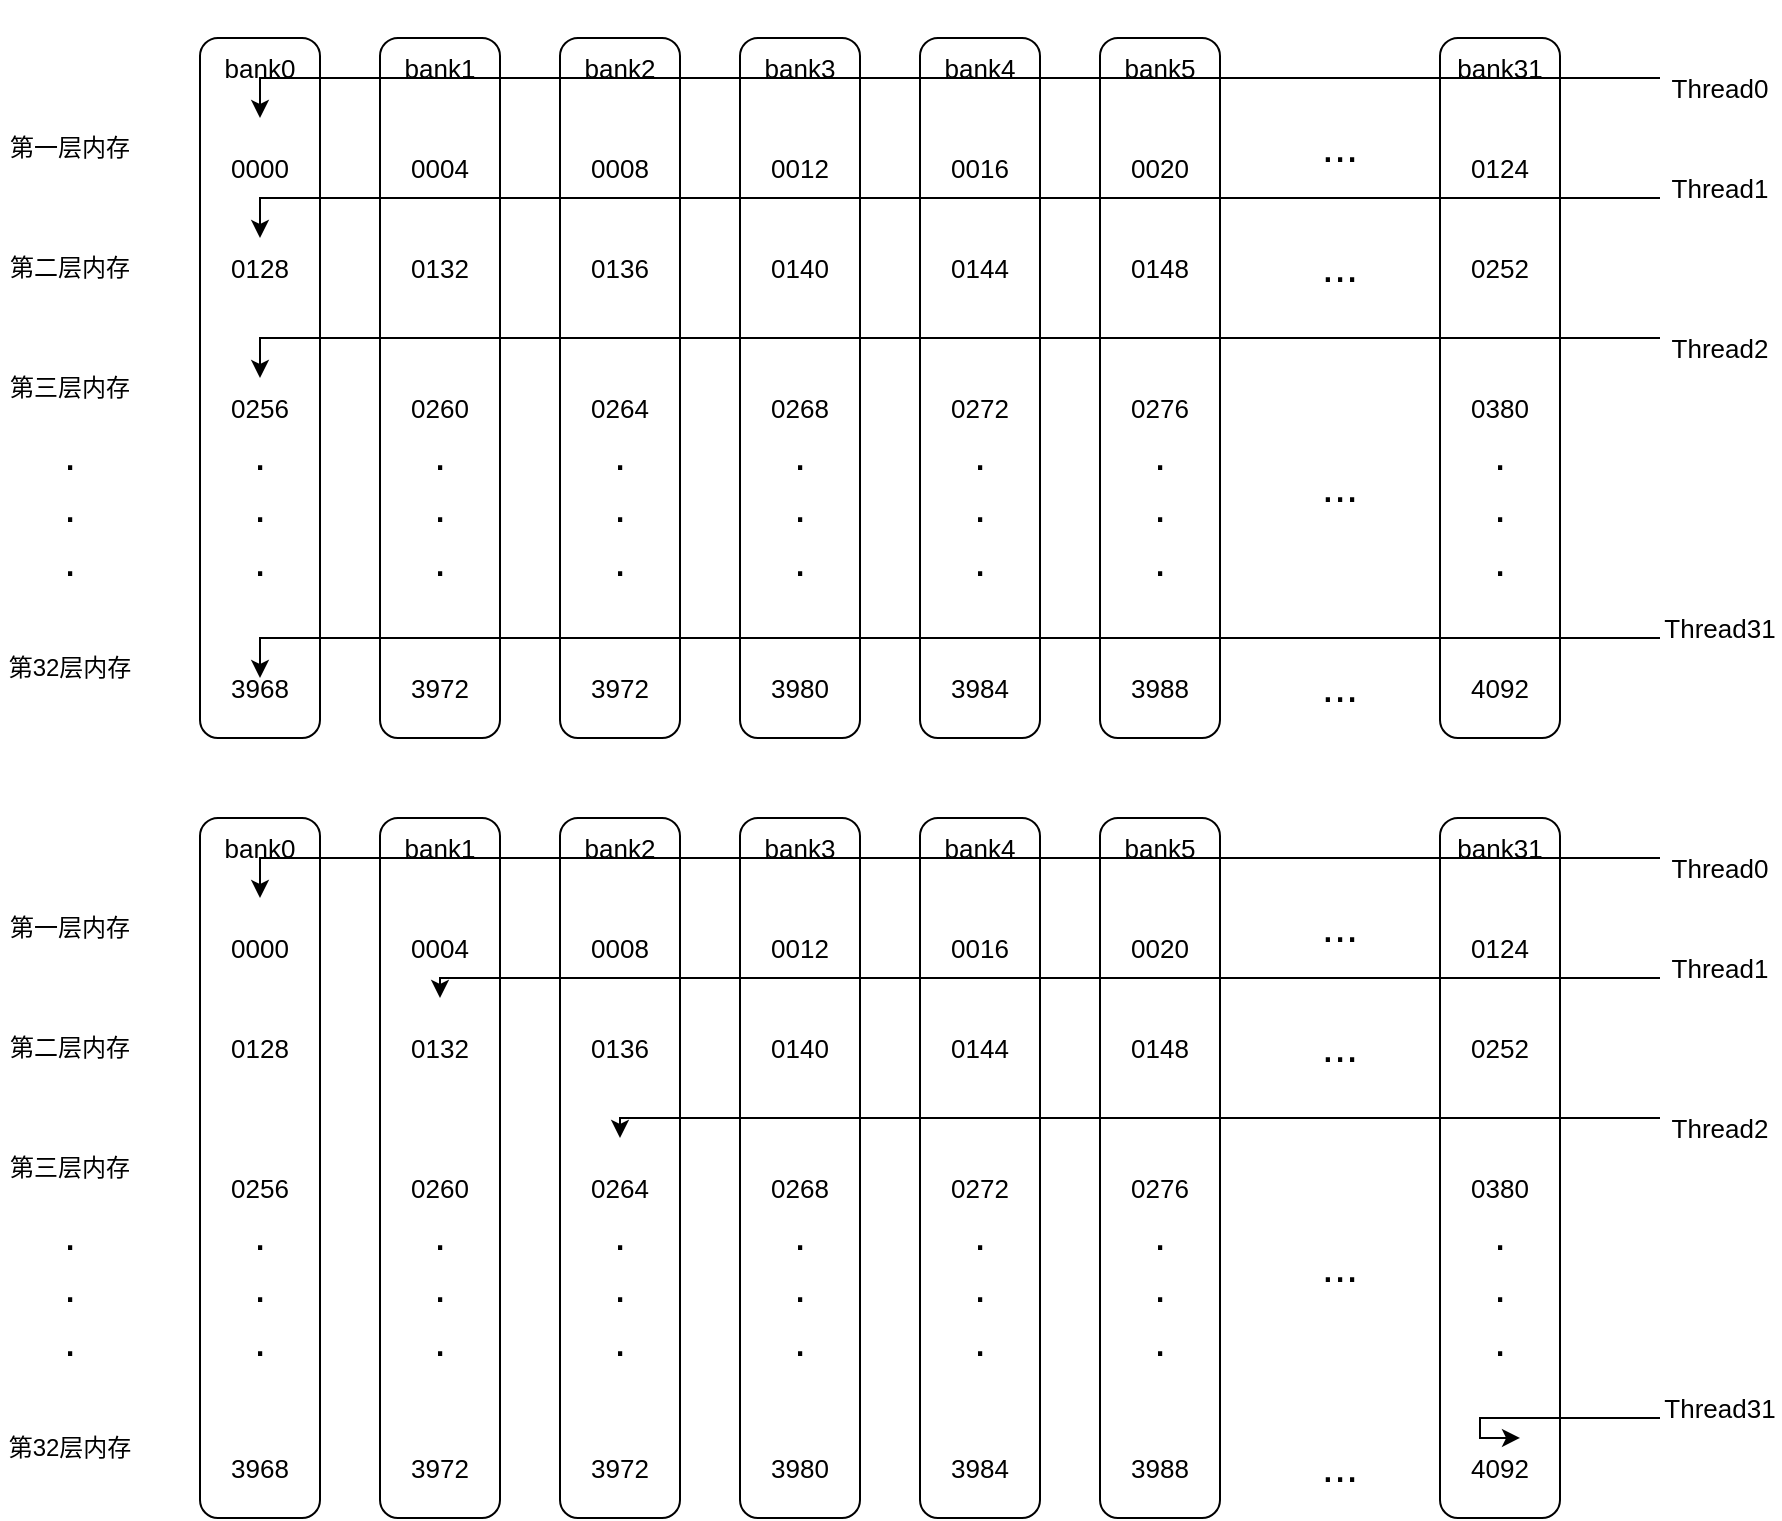 <mxfile version="19.0.3" type="device"><diagram id="CitERc12yG4A8SWQUjiR" name="第 1 页"><mxGraphModel dx="1730" dy="1068" grid="1" gridSize="10" guides="1" tooltips="1" connect="1" arrows="1" fold="1" page="1" pageScale="1" pageWidth="827" pageHeight="1169" math="0" shadow="0"><root><mxCell id="0"/><mxCell id="1" parent="0"/><mxCell id="ZI4ZMTWVUtbLyhuTJya4-1" value="第一层内存" style="text;html=1;strokeColor=none;fillColor=none;align=center;verticalAlign=middle;whiteSpace=wrap;rounded=0;" vertex="1" parent="1"><mxGeometry x="80" y="120" width="70" height="30" as="geometry"/></mxCell><mxCell id="ZI4ZMTWVUtbLyhuTJya4-2" value="第二层内存" style="text;html=1;strokeColor=none;fillColor=none;align=center;verticalAlign=middle;whiteSpace=wrap;rounded=0;" vertex="1" parent="1"><mxGeometry x="80" y="180" width="70" height="30" as="geometry"/></mxCell><mxCell id="ZI4ZMTWVUtbLyhuTJya4-3" value="第三层内存" style="text;html=1;strokeColor=none;fillColor=none;align=center;verticalAlign=middle;whiteSpace=wrap;rounded=0;" vertex="1" parent="1"><mxGeometry x="80" y="240" width="70" height="30" as="geometry"/></mxCell><mxCell id="ZI4ZMTWVUtbLyhuTJya4-4" value="第32层内存" style="text;html=1;strokeColor=none;fillColor=none;align=center;verticalAlign=middle;whiteSpace=wrap;rounded=0;" vertex="1" parent="1"><mxGeometry x="80" y="380" width="70" height="30" as="geometry"/></mxCell><mxCell id="ZI4ZMTWVUtbLyhuTJya4-5" value="&lt;font style=&quot;font-size: 22px;&quot;&gt;.&lt;br&gt;.&lt;br&gt;.&lt;br&gt;&lt;/font&gt;" style="text;html=1;strokeColor=none;fillColor=none;align=center;verticalAlign=middle;whiteSpace=wrap;rounded=0;" vertex="1" parent="1"><mxGeometry x="85" y="290" width="60" height="50" as="geometry"/></mxCell><mxCell id="ZI4ZMTWVUtbLyhuTJya4-6" value="" style="rounded=1;whiteSpace=wrap;html=1;fontSize=40;" vertex="1" parent="1"><mxGeometry x="180" y="80" width="60" height="350" as="geometry"/></mxCell><mxCell id="ZI4ZMTWVUtbLyhuTJya4-7" value="&lt;span style=&quot;font-size: 13px;&quot;&gt;0000&lt;/span&gt;" style="text;html=1;strokeColor=none;fillColor=none;align=center;verticalAlign=middle;whiteSpace=wrap;rounded=0;fontSize=40;" vertex="1" parent="1"><mxGeometry x="180" y="120" width="60" height="30" as="geometry"/></mxCell><mxCell id="ZI4ZMTWVUtbLyhuTJya4-8" value="&lt;span style=&quot;font-size: 13px;&quot;&gt;bank0&lt;/span&gt;" style="text;html=1;strokeColor=none;fillColor=none;align=center;verticalAlign=middle;whiteSpace=wrap;rounded=0;fontSize=40;" vertex="1" parent="1"><mxGeometry x="180" y="70" width="60" height="30" as="geometry"/></mxCell><mxCell id="ZI4ZMTWVUtbLyhuTJya4-9" value="&lt;span style=&quot;font-size: 13px;&quot;&gt;0128&lt;/span&gt;" style="text;html=1;strokeColor=none;fillColor=none;align=center;verticalAlign=middle;whiteSpace=wrap;rounded=0;fontSize=40;" vertex="1" parent="1"><mxGeometry x="180" y="170" width="60" height="30" as="geometry"/></mxCell><mxCell id="ZI4ZMTWVUtbLyhuTJya4-10" value="&lt;span style=&quot;font-size: 13px;&quot;&gt;0256&lt;/span&gt;" style="text;html=1;strokeColor=none;fillColor=none;align=center;verticalAlign=middle;whiteSpace=wrap;rounded=0;fontSize=40;" vertex="1" parent="1"><mxGeometry x="180" y="240" width="60" height="30" as="geometry"/></mxCell><mxCell id="ZI4ZMTWVUtbLyhuTJya4-11" value="&lt;span style=&quot;font-size: 13px;&quot;&gt;3968&lt;/span&gt;" style="text;html=1;strokeColor=none;fillColor=none;align=center;verticalAlign=middle;whiteSpace=wrap;rounded=0;fontSize=40;" vertex="1" parent="1"><mxGeometry x="180" y="380" width="60" height="30" as="geometry"/></mxCell><mxCell id="ZI4ZMTWVUtbLyhuTJya4-12" value="" style="rounded=1;whiteSpace=wrap;html=1;fontSize=40;" vertex="1" parent="1"><mxGeometry x="270" y="80" width="60" height="350" as="geometry"/></mxCell><mxCell id="ZI4ZMTWVUtbLyhuTJya4-13" value="&lt;span style=&quot;font-size: 13px;&quot;&gt;0004&lt;/span&gt;" style="text;html=1;strokeColor=none;fillColor=none;align=center;verticalAlign=middle;whiteSpace=wrap;rounded=0;fontSize=40;" vertex="1" parent="1"><mxGeometry x="270" y="120" width="60" height="30" as="geometry"/></mxCell><mxCell id="ZI4ZMTWVUtbLyhuTJya4-14" value="&lt;span style=&quot;font-size: 13px;&quot;&gt;bank1&lt;/span&gt;" style="text;html=1;strokeColor=none;fillColor=none;align=center;verticalAlign=middle;whiteSpace=wrap;rounded=0;fontSize=40;" vertex="1" parent="1"><mxGeometry x="270" y="70" width="60" height="30" as="geometry"/></mxCell><mxCell id="ZI4ZMTWVUtbLyhuTJya4-15" value="&lt;span style=&quot;font-size: 13px;&quot;&gt;0132&lt;/span&gt;" style="text;html=1;strokeColor=none;fillColor=none;align=center;verticalAlign=middle;whiteSpace=wrap;rounded=0;fontSize=40;" vertex="1" parent="1"><mxGeometry x="270" y="170" width="60" height="30" as="geometry"/></mxCell><mxCell id="ZI4ZMTWVUtbLyhuTJya4-16" value="&lt;span style=&quot;font-size: 13px;&quot;&gt;0260&lt;/span&gt;" style="text;html=1;strokeColor=none;fillColor=none;align=center;verticalAlign=middle;whiteSpace=wrap;rounded=0;fontSize=40;" vertex="1" parent="1"><mxGeometry x="270" y="240" width="60" height="30" as="geometry"/></mxCell><mxCell id="ZI4ZMTWVUtbLyhuTJya4-17" value="&lt;span style=&quot;font-size: 13px;&quot;&gt;3972&lt;/span&gt;" style="text;html=1;strokeColor=none;fillColor=none;align=center;verticalAlign=middle;whiteSpace=wrap;rounded=0;fontSize=40;" vertex="1" parent="1"><mxGeometry x="270" y="380" width="60" height="30" as="geometry"/></mxCell><mxCell id="ZI4ZMTWVUtbLyhuTJya4-18" value="" style="rounded=1;whiteSpace=wrap;html=1;fontSize=40;" vertex="1" parent="1"><mxGeometry x="360" y="80" width="60" height="350" as="geometry"/></mxCell><mxCell id="ZI4ZMTWVUtbLyhuTJya4-19" value="&lt;span style=&quot;font-size: 13px;&quot;&gt;0008&lt;/span&gt;" style="text;html=1;strokeColor=none;fillColor=none;align=center;verticalAlign=middle;whiteSpace=wrap;rounded=0;fontSize=40;" vertex="1" parent="1"><mxGeometry x="360" y="120" width="60" height="30" as="geometry"/></mxCell><mxCell id="ZI4ZMTWVUtbLyhuTJya4-20" value="&lt;span style=&quot;font-size: 13px;&quot;&gt;bank2&lt;/span&gt;" style="text;html=1;strokeColor=none;fillColor=none;align=center;verticalAlign=middle;whiteSpace=wrap;rounded=0;fontSize=40;" vertex="1" parent="1"><mxGeometry x="360" y="70" width="60" height="30" as="geometry"/></mxCell><mxCell id="ZI4ZMTWVUtbLyhuTJya4-21" value="&lt;span style=&quot;font-size: 13px;&quot;&gt;0136&lt;/span&gt;" style="text;html=1;strokeColor=none;fillColor=none;align=center;verticalAlign=middle;whiteSpace=wrap;rounded=0;fontSize=40;" vertex="1" parent="1"><mxGeometry x="360" y="170" width="60" height="30" as="geometry"/></mxCell><mxCell id="ZI4ZMTWVUtbLyhuTJya4-22" value="&lt;span style=&quot;font-size: 13px;&quot;&gt;0264&lt;/span&gt;" style="text;html=1;strokeColor=none;fillColor=none;align=center;verticalAlign=middle;whiteSpace=wrap;rounded=0;fontSize=40;" vertex="1" parent="1"><mxGeometry x="360" y="240" width="60" height="30" as="geometry"/></mxCell><mxCell id="ZI4ZMTWVUtbLyhuTJya4-23" value="&lt;span style=&quot;font-size: 13px;&quot;&gt;3972&lt;/span&gt;" style="text;html=1;strokeColor=none;fillColor=none;align=center;verticalAlign=middle;whiteSpace=wrap;rounded=0;fontSize=40;" vertex="1" parent="1"><mxGeometry x="360" y="380" width="60" height="30" as="geometry"/></mxCell><mxCell id="ZI4ZMTWVUtbLyhuTJya4-26" value="" style="rounded=1;whiteSpace=wrap;html=1;fontSize=40;" vertex="1" parent="1"><mxGeometry x="450" y="80" width="60" height="350" as="geometry"/></mxCell><mxCell id="ZI4ZMTWVUtbLyhuTJya4-27" value="&lt;span style=&quot;font-size: 13px;&quot;&gt;0012&lt;/span&gt;" style="text;html=1;strokeColor=none;fillColor=none;align=center;verticalAlign=middle;whiteSpace=wrap;rounded=0;fontSize=40;" vertex="1" parent="1"><mxGeometry x="450" y="120" width="60" height="30" as="geometry"/></mxCell><mxCell id="ZI4ZMTWVUtbLyhuTJya4-28" value="&lt;span style=&quot;font-size: 13px;&quot;&gt;bank3&lt;/span&gt;" style="text;html=1;strokeColor=none;fillColor=none;align=center;verticalAlign=middle;whiteSpace=wrap;rounded=0;fontSize=40;" vertex="1" parent="1"><mxGeometry x="450" y="70" width="60" height="30" as="geometry"/></mxCell><mxCell id="ZI4ZMTWVUtbLyhuTJya4-29" value="&lt;span style=&quot;font-size: 13px;&quot;&gt;0140&lt;/span&gt;" style="text;html=1;strokeColor=none;fillColor=none;align=center;verticalAlign=middle;whiteSpace=wrap;rounded=0;fontSize=40;" vertex="1" parent="1"><mxGeometry x="450" y="170" width="60" height="30" as="geometry"/></mxCell><mxCell id="ZI4ZMTWVUtbLyhuTJya4-30" value="&lt;span style=&quot;font-size: 13px;&quot;&gt;0268&lt;/span&gt;" style="text;html=1;strokeColor=none;fillColor=none;align=center;verticalAlign=middle;whiteSpace=wrap;rounded=0;fontSize=40;" vertex="1" parent="1"><mxGeometry x="450" y="240" width="60" height="30" as="geometry"/></mxCell><mxCell id="ZI4ZMTWVUtbLyhuTJya4-31" value="&lt;span style=&quot;font-size: 13px;&quot;&gt;3980&lt;/span&gt;" style="text;html=1;strokeColor=none;fillColor=none;align=center;verticalAlign=middle;whiteSpace=wrap;rounded=0;fontSize=40;" vertex="1" parent="1"><mxGeometry x="450" y="380" width="60" height="30" as="geometry"/></mxCell><mxCell id="ZI4ZMTWVUtbLyhuTJya4-32" value="" style="rounded=1;whiteSpace=wrap;html=1;fontSize=40;" vertex="1" parent="1"><mxGeometry x="540" y="80" width="60" height="350" as="geometry"/></mxCell><mxCell id="ZI4ZMTWVUtbLyhuTJya4-33" value="&lt;span style=&quot;font-size: 13px;&quot;&gt;0016&lt;/span&gt;" style="text;html=1;strokeColor=none;fillColor=none;align=center;verticalAlign=middle;whiteSpace=wrap;rounded=0;fontSize=40;" vertex="1" parent="1"><mxGeometry x="540" y="120" width="60" height="30" as="geometry"/></mxCell><mxCell id="ZI4ZMTWVUtbLyhuTJya4-34" value="&lt;span style=&quot;font-size: 13px;&quot;&gt;bank4&lt;/span&gt;" style="text;html=1;strokeColor=none;fillColor=none;align=center;verticalAlign=middle;whiteSpace=wrap;rounded=0;fontSize=40;" vertex="1" parent="1"><mxGeometry x="540" y="70" width="60" height="30" as="geometry"/></mxCell><mxCell id="ZI4ZMTWVUtbLyhuTJya4-35" value="&lt;span style=&quot;font-size: 13px;&quot;&gt;0144&lt;/span&gt;" style="text;html=1;strokeColor=none;fillColor=none;align=center;verticalAlign=middle;whiteSpace=wrap;rounded=0;fontSize=40;" vertex="1" parent="1"><mxGeometry x="540" y="170" width="60" height="30" as="geometry"/></mxCell><mxCell id="ZI4ZMTWVUtbLyhuTJya4-36" value="&lt;span style=&quot;font-size: 13px;&quot;&gt;0272&lt;/span&gt;" style="text;html=1;strokeColor=none;fillColor=none;align=center;verticalAlign=middle;whiteSpace=wrap;rounded=0;fontSize=40;" vertex="1" parent="1"><mxGeometry x="540" y="240" width="60" height="30" as="geometry"/></mxCell><mxCell id="ZI4ZMTWVUtbLyhuTJya4-37" value="&lt;span style=&quot;font-size: 13px;&quot;&gt;3984&lt;/span&gt;" style="text;html=1;strokeColor=none;fillColor=none;align=center;verticalAlign=middle;whiteSpace=wrap;rounded=0;fontSize=40;" vertex="1" parent="1"><mxGeometry x="540" y="380" width="60" height="30" as="geometry"/></mxCell><mxCell id="ZI4ZMTWVUtbLyhuTJya4-38" value="" style="rounded=1;whiteSpace=wrap;html=1;fontSize=40;" vertex="1" parent="1"><mxGeometry x="630" y="80" width="60" height="350" as="geometry"/></mxCell><mxCell id="ZI4ZMTWVUtbLyhuTJya4-39" value="&lt;span style=&quot;font-size: 13px;&quot;&gt;0020&lt;/span&gt;" style="text;html=1;strokeColor=none;fillColor=none;align=center;verticalAlign=middle;whiteSpace=wrap;rounded=0;fontSize=40;" vertex="1" parent="1"><mxGeometry x="630" y="120" width="60" height="30" as="geometry"/></mxCell><mxCell id="ZI4ZMTWVUtbLyhuTJya4-40" value="&lt;span style=&quot;font-size: 13px;&quot;&gt;bank5&lt;/span&gt;" style="text;html=1;strokeColor=none;fillColor=none;align=center;verticalAlign=middle;whiteSpace=wrap;rounded=0;fontSize=40;" vertex="1" parent="1"><mxGeometry x="630" y="70" width="60" height="30" as="geometry"/></mxCell><mxCell id="ZI4ZMTWVUtbLyhuTJya4-41" value="&lt;span style=&quot;font-size: 13px;&quot;&gt;0148&lt;/span&gt;" style="text;html=1;strokeColor=none;fillColor=none;align=center;verticalAlign=middle;whiteSpace=wrap;rounded=0;fontSize=40;" vertex="1" parent="1"><mxGeometry x="630" y="170" width="60" height="30" as="geometry"/></mxCell><mxCell id="ZI4ZMTWVUtbLyhuTJya4-42" value="&lt;span style=&quot;font-size: 13px;&quot;&gt;0276&lt;/span&gt;" style="text;html=1;strokeColor=none;fillColor=none;align=center;verticalAlign=middle;whiteSpace=wrap;rounded=0;fontSize=40;" vertex="1" parent="1"><mxGeometry x="630" y="240" width="60" height="30" as="geometry"/></mxCell><mxCell id="ZI4ZMTWVUtbLyhuTJya4-43" value="&lt;span style=&quot;font-size: 13px;&quot;&gt;3988&lt;/span&gt;" style="text;html=1;strokeColor=none;fillColor=none;align=center;verticalAlign=middle;whiteSpace=wrap;rounded=0;fontSize=40;" vertex="1" parent="1"><mxGeometry x="630" y="380" width="60" height="30" as="geometry"/></mxCell><mxCell id="ZI4ZMTWVUtbLyhuTJya4-45" value="" style="rounded=1;whiteSpace=wrap;html=1;fontSize=40;" vertex="1" parent="1"><mxGeometry x="800" y="80" width="60" height="350" as="geometry"/></mxCell><mxCell id="ZI4ZMTWVUtbLyhuTJya4-46" value="&lt;span style=&quot;font-size: 13px;&quot;&gt;0124&lt;/span&gt;" style="text;html=1;strokeColor=none;fillColor=none;align=center;verticalAlign=middle;whiteSpace=wrap;rounded=0;fontSize=40;" vertex="1" parent="1"><mxGeometry x="800" y="120" width="60" height="30" as="geometry"/></mxCell><mxCell id="ZI4ZMTWVUtbLyhuTJya4-47" value="&lt;span style=&quot;font-size: 13px;&quot;&gt;bank31&lt;/span&gt;" style="text;html=1;strokeColor=none;fillColor=none;align=center;verticalAlign=middle;whiteSpace=wrap;rounded=0;fontSize=40;" vertex="1" parent="1"><mxGeometry x="800" y="70" width="60" height="30" as="geometry"/></mxCell><mxCell id="ZI4ZMTWVUtbLyhuTJya4-48" value="&lt;span style=&quot;font-size: 13px;&quot;&gt;0252&lt;/span&gt;" style="text;html=1;strokeColor=none;fillColor=none;align=center;verticalAlign=middle;whiteSpace=wrap;rounded=0;fontSize=40;" vertex="1" parent="1"><mxGeometry x="800" y="170" width="60" height="30" as="geometry"/></mxCell><mxCell id="ZI4ZMTWVUtbLyhuTJya4-49" value="&lt;span style=&quot;font-size: 13px;&quot;&gt;0380&lt;/span&gt;" style="text;html=1;strokeColor=none;fillColor=none;align=center;verticalAlign=middle;whiteSpace=wrap;rounded=0;fontSize=40;" vertex="1" parent="1"><mxGeometry x="800" y="240" width="60" height="30" as="geometry"/></mxCell><mxCell id="ZI4ZMTWVUtbLyhuTJya4-50" value="&lt;span style=&quot;font-size: 13px;&quot;&gt;4092&lt;/span&gt;" style="text;html=1;strokeColor=none;fillColor=none;align=center;verticalAlign=middle;whiteSpace=wrap;rounded=0;fontSize=40;" vertex="1" parent="1"><mxGeometry x="800" y="380" width="60" height="30" as="geometry"/></mxCell><mxCell id="ZI4ZMTWVUtbLyhuTJya4-53" value="" style="edgeStyle=segmentEdgeStyle;endArrow=classic;html=1;rounded=0;fontSize=13;" edge="1" parent="1" target="ZI4ZMTWVUtbLyhuTJya4-7"><mxGeometry width="50" height="50" relative="1" as="geometry"><mxPoint x="910" y="100" as="sourcePoint"/><mxPoint x="430" y="10" as="targetPoint"/><Array as="points"><mxPoint x="210" y="100"/></Array></mxGeometry></mxCell><mxCell id="ZI4ZMTWVUtbLyhuTJya4-57" value="Thread0" style="text;html=1;strokeColor=none;fillColor=none;align=center;verticalAlign=middle;whiteSpace=wrap;rounded=0;fontSize=13;" vertex="1" parent="1"><mxGeometry x="910" y="90" width="60" height="30" as="geometry"/></mxCell><mxCell id="ZI4ZMTWVUtbLyhuTJya4-59" value="" style="edgeStyle=segmentEdgeStyle;endArrow=classic;html=1;rounded=0;fontSize=13;" edge="1" parent="1"><mxGeometry width="50" height="50" relative="1" as="geometry"><mxPoint x="910" y="160" as="sourcePoint"/><mxPoint x="210" y="180" as="targetPoint"/><Array as="points"><mxPoint x="210" y="160"/></Array></mxGeometry></mxCell><mxCell id="ZI4ZMTWVUtbLyhuTJya4-60" value="Thread1" style="text;html=1;strokeColor=none;fillColor=none;align=center;verticalAlign=middle;whiteSpace=wrap;rounded=0;fontSize=13;" vertex="1" parent="1"><mxGeometry x="910" y="140" width="60" height="30" as="geometry"/></mxCell><mxCell id="ZI4ZMTWVUtbLyhuTJya4-61" value="" style="edgeStyle=segmentEdgeStyle;endArrow=classic;html=1;rounded=0;fontSize=13;" edge="1" parent="1"><mxGeometry width="50" height="50" relative="1" as="geometry"><mxPoint x="910" y="230" as="sourcePoint"/><mxPoint x="210" y="250" as="targetPoint"/><Array as="points"><mxPoint x="210" y="230"/></Array></mxGeometry></mxCell><mxCell id="ZI4ZMTWVUtbLyhuTJya4-62" value="Thread2" style="text;html=1;strokeColor=none;fillColor=none;align=center;verticalAlign=middle;whiteSpace=wrap;rounded=0;fontSize=13;" vertex="1" parent="1"><mxGeometry x="910" y="220" width="60" height="30" as="geometry"/></mxCell><mxCell id="ZI4ZMTWVUtbLyhuTJya4-63" value="" style="edgeStyle=segmentEdgeStyle;endArrow=classic;html=1;rounded=0;fontSize=13;" edge="1" parent="1"><mxGeometry width="50" height="50" relative="1" as="geometry"><mxPoint x="910" y="380" as="sourcePoint"/><mxPoint x="210" y="400" as="targetPoint"/><Array as="points"><mxPoint x="210" y="380"/></Array></mxGeometry></mxCell><mxCell id="ZI4ZMTWVUtbLyhuTJya4-64" value="Thread31" style="text;html=1;strokeColor=none;fillColor=none;align=center;verticalAlign=middle;whiteSpace=wrap;rounded=0;fontSize=13;" vertex="1" parent="1"><mxGeometry x="910" y="360" width="60" height="30" as="geometry"/></mxCell><mxCell id="ZI4ZMTWVUtbLyhuTJya4-65" value="&lt;font style=&quot;font-size: 22px;&quot;&gt;...&lt;/font&gt;" style="text;html=1;strokeColor=none;fillColor=none;align=center;verticalAlign=middle;whiteSpace=wrap;rounded=0;fontSize=13;" vertex="1" parent="1"><mxGeometry x="720" y="120" width="60" height="30" as="geometry"/></mxCell><mxCell id="ZI4ZMTWVUtbLyhuTJya4-66" value="&lt;font style=&quot;font-size: 22px;&quot;&gt;...&lt;/font&gt;" style="text;html=1;strokeColor=none;fillColor=none;align=center;verticalAlign=middle;whiteSpace=wrap;rounded=0;fontSize=13;" vertex="1" parent="1"><mxGeometry x="720" y="180" width="60" height="30" as="geometry"/></mxCell><mxCell id="ZI4ZMTWVUtbLyhuTJya4-67" value="&lt;font style=&quot;font-size: 22px;&quot;&gt;...&lt;/font&gt;" style="text;html=1;strokeColor=none;fillColor=none;align=center;verticalAlign=middle;whiteSpace=wrap;rounded=0;fontSize=13;" vertex="1" parent="1"><mxGeometry x="720" y="290" width="60" height="30" as="geometry"/></mxCell><mxCell id="ZI4ZMTWVUtbLyhuTJya4-68" value="&lt;font style=&quot;font-size: 22px;&quot;&gt;...&lt;/font&gt;" style="text;html=1;strokeColor=none;fillColor=none;align=center;verticalAlign=middle;whiteSpace=wrap;rounded=0;fontSize=13;" vertex="1" parent="1"><mxGeometry x="720" y="390" width="60" height="30" as="geometry"/></mxCell><mxCell id="ZI4ZMTWVUtbLyhuTJya4-69" value="&lt;font style=&quot;font-size: 22px;&quot;&gt;.&lt;br&gt;.&lt;br&gt;.&lt;br&gt;&lt;/font&gt;" style="text;html=1;strokeColor=none;fillColor=none;align=center;verticalAlign=middle;whiteSpace=wrap;rounded=0;" vertex="1" parent="1"><mxGeometry x="180" y="290" width="60" height="50" as="geometry"/></mxCell><mxCell id="ZI4ZMTWVUtbLyhuTJya4-70" value="&lt;font style=&quot;font-size: 22px;&quot;&gt;.&lt;br&gt;.&lt;br&gt;.&lt;br&gt;&lt;/font&gt;" style="text;html=1;strokeColor=none;fillColor=none;align=center;verticalAlign=middle;whiteSpace=wrap;rounded=0;" vertex="1" parent="1"><mxGeometry x="270" y="290" width="60" height="50" as="geometry"/></mxCell><mxCell id="ZI4ZMTWVUtbLyhuTJya4-71" value="&lt;font style=&quot;font-size: 22px;&quot;&gt;.&lt;br&gt;.&lt;br&gt;.&lt;br&gt;&lt;/font&gt;" style="text;html=1;strokeColor=none;fillColor=none;align=center;verticalAlign=middle;whiteSpace=wrap;rounded=0;" vertex="1" parent="1"><mxGeometry x="360" y="290" width="60" height="50" as="geometry"/></mxCell><mxCell id="ZI4ZMTWVUtbLyhuTJya4-72" value="&lt;font style=&quot;font-size: 22px;&quot;&gt;.&lt;br&gt;.&lt;br&gt;.&lt;br&gt;&lt;/font&gt;" style="text;html=1;strokeColor=none;fillColor=none;align=center;verticalAlign=middle;whiteSpace=wrap;rounded=0;" vertex="1" parent="1"><mxGeometry x="450" y="290" width="60" height="50" as="geometry"/></mxCell><mxCell id="ZI4ZMTWVUtbLyhuTJya4-73" value="&lt;font style=&quot;font-size: 22px;&quot;&gt;.&lt;br&gt;.&lt;br&gt;.&lt;br&gt;&lt;/font&gt;" style="text;html=1;strokeColor=none;fillColor=none;align=center;verticalAlign=middle;whiteSpace=wrap;rounded=0;" vertex="1" parent="1"><mxGeometry x="540" y="290" width="60" height="50" as="geometry"/></mxCell><mxCell id="ZI4ZMTWVUtbLyhuTJya4-74" value="&lt;font style=&quot;font-size: 22px;&quot;&gt;.&lt;br&gt;.&lt;br&gt;.&lt;br&gt;&lt;/font&gt;" style="text;html=1;strokeColor=none;fillColor=none;align=center;verticalAlign=middle;whiteSpace=wrap;rounded=0;" vertex="1" parent="1"><mxGeometry x="630" y="290" width="60" height="50" as="geometry"/></mxCell><mxCell id="ZI4ZMTWVUtbLyhuTJya4-75" value="&lt;font style=&quot;font-size: 22px;&quot;&gt;.&lt;br&gt;.&lt;br&gt;.&lt;br&gt;&lt;/font&gt;" style="text;html=1;strokeColor=none;fillColor=none;align=center;verticalAlign=middle;whiteSpace=wrap;rounded=0;" vertex="1" parent="1"><mxGeometry x="800" y="290" width="60" height="50" as="geometry"/></mxCell><mxCell id="ZI4ZMTWVUtbLyhuTJya4-138" value="第一层内存" style="text;html=1;strokeColor=none;fillColor=none;align=center;verticalAlign=middle;whiteSpace=wrap;rounded=0;" vertex="1" parent="1"><mxGeometry x="80" y="510" width="70" height="30" as="geometry"/></mxCell><mxCell id="ZI4ZMTWVUtbLyhuTJya4-139" value="第二层内存" style="text;html=1;strokeColor=none;fillColor=none;align=center;verticalAlign=middle;whiteSpace=wrap;rounded=0;" vertex="1" parent="1"><mxGeometry x="80" y="570" width="70" height="30" as="geometry"/></mxCell><mxCell id="ZI4ZMTWVUtbLyhuTJya4-140" value="第三层内存" style="text;html=1;strokeColor=none;fillColor=none;align=center;verticalAlign=middle;whiteSpace=wrap;rounded=0;" vertex="1" parent="1"><mxGeometry x="80" y="630" width="70" height="30" as="geometry"/></mxCell><mxCell id="ZI4ZMTWVUtbLyhuTJya4-141" value="第32层内存" style="text;html=1;strokeColor=none;fillColor=none;align=center;verticalAlign=middle;whiteSpace=wrap;rounded=0;" vertex="1" parent="1"><mxGeometry x="80" y="770" width="70" height="30" as="geometry"/></mxCell><mxCell id="ZI4ZMTWVUtbLyhuTJya4-142" value="&lt;font style=&quot;font-size: 22px;&quot;&gt;.&lt;br&gt;.&lt;br&gt;.&lt;br&gt;&lt;/font&gt;" style="text;html=1;strokeColor=none;fillColor=none;align=center;verticalAlign=middle;whiteSpace=wrap;rounded=0;" vertex="1" parent="1"><mxGeometry x="85" y="680" width="60" height="50" as="geometry"/></mxCell><mxCell id="ZI4ZMTWVUtbLyhuTJya4-143" value="" style="rounded=1;whiteSpace=wrap;html=1;fontSize=40;" vertex="1" parent="1"><mxGeometry x="180" y="470" width="60" height="350" as="geometry"/></mxCell><mxCell id="ZI4ZMTWVUtbLyhuTJya4-144" value="&lt;span style=&quot;font-size: 13px;&quot;&gt;0000&lt;/span&gt;" style="text;html=1;strokeColor=none;fillColor=none;align=center;verticalAlign=middle;whiteSpace=wrap;rounded=0;fontSize=40;" vertex="1" parent="1"><mxGeometry x="180" y="510" width="60" height="30" as="geometry"/></mxCell><mxCell id="ZI4ZMTWVUtbLyhuTJya4-145" value="&lt;span style=&quot;font-size: 13px;&quot;&gt;bank0&lt;/span&gt;" style="text;html=1;strokeColor=none;fillColor=none;align=center;verticalAlign=middle;whiteSpace=wrap;rounded=0;fontSize=40;" vertex="1" parent="1"><mxGeometry x="180" y="460" width="60" height="30" as="geometry"/></mxCell><mxCell id="ZI4ZMTWVUtbLyhuTJya4-146" value="&lt;span style=&quot;font-size: 13px;&quot;&gt;0128&lt;/span&gt;" style="text;html=1;strokeColor=none;fillColor=none;align=center;verticalAlign=middle;whiteSpace=wrap;rounded=0;fontSize=40;" vertex="1" parent="1"><mxGeometry x="180" y="560" width="60" height="30" as="geometry"/></mxCell><mxCell id="ZI4ZMTWVUtbLyhuTJya4-147" value="&lt;span style=&quot;font-size: 13px;&quot;&gt;0256&lt;/span&gt;" style="text;html=1;strokeColor=none;fillColor=none;align=center;verticalAlign=middle;whiteSpace=wrap;rounded=0;fontSize=40;" vertex="1" parent="1"><mxGeometry x="180" y="630" width="60" height="30" as="geometry"/></mxCell><mxCell id="ZI4ZMTWVUtbLyhuTJya4-148" value="&lt;span style=&quot;font-size: 13px;&quot;&gt;3968&lt;/span&gt;" style="text;html=1;strokeColor=none;fillColor=none;align=center;verticalAlign=middle;whiteSpace=wrap;rounded=0;fontSize=40;" vertex="1" parent="1"><mxGeometry x="180" y="770" width="60" height="30" as="geometry"/></mxCell><mxCell id="ZI4ZMTWVUtbLyhuTJya4-149" value="" style="rounded=1;whiteSpace=wrap;html=1;fontSize=40;" vertex="1" parent="1"><mxGeometry x="270" y="470" width="60" height="350" as="geometry"/></mxCell><mxCell id="ZI4ZMTWVUtbLyhuTJya4-150" value="&lt;span style=&quot;font-size: 13px;&quot;&gt;0004&lt;/span&gt;" style="text;html=1;strokeColor=none;fillColor=none;align=center;verticalAlign=middle;whiteSpace=wrap;rounded=0;fontSize=40;" vertex="1" parent="1"><mxGeometry x="270" y="510" width="60" height="30" as="geometry"/></mxCell><mxCell id="ZI4ZMTWVUtbLyhuTJya4-151" value="&lt;span style=&quot;font-size: 13px;&quot;&gt;bank1&lt;/span&gt;" style="text;html=1;strokeColor=none;fillColor=none;align=center;verticalAlign=middle;whiteSpace=wrap;rounded=0;fontSize=40;" vertex="1" parent="1"><mxGeometry x="270" y="460" width="60" height="30" as="geometry"/></mxCell><mxCell id="ZI4ZMTWVUtbLyhuTJya4-152" value="&lt;span style=&quot;font-size: 13px;&quot;&gt;0132&lt;/span&gt;" style="text;html=1;strokeColor=none;fillColor=none;align=center;verticalAlign=middle;whiteSpace=wrap;rounded=0;fontSize=40;" vertex="1" parent="1"><mxGeometry x="270" y="560" width="60" height="30" as="geometry"/></mxCell><mxCell id="ZI4ZMTWVUtbLyhuTJya4-153" value="&lt;span style=&quot;font-size: 13px;&quot;&gt;0260&lt;/span&gt;" style="text;html=1;strokeColor=none;fillColor=none;align=center;verticalAlign=middle;whiteSpace=wrap;rounded=0;fontSize=40;" vertex="1" parent="1"><mxGeometry x="270" y="630" width="60" height="30" as="geometry"/></mxCell><mxCell id="ZI4ZMTWVUtbLyhuTJya4-154" value="&lt;span style=&quot;font-size: 13px;&quot;&gt;3972&lt;/span&gt;" style="text;html=1;strokeColor=none;fillColor=none;align=center;verticalAlign=middle;whiteSpace=wrap;rounded=0;fontSize=40;" vertex="1" parent="1"><mxGeometry x="270" y="770" width="60" height="30" as="geometry"/></mxCell><mxCell id="ZI4ZMTWVUtbLyhuTJya4-155" value="" style="rounded=1;whiteSpace=wrap;html=1;fontSize=40;" vertex="1" parent="1"><mxGeometry x="360" y="470" width="60" height="350" as="geometry"/></mxCell><mxCell id="ZI4ZMTWVUtbLyhuTJya4-156" value="&lt;span style=&quot;font-size: 13px;&quot;&gt;0008&lt;/span&gt;" style="text;html=1;strokeColor=none;fillColor=none;align=center;verticalAlign=middle;whiteSpace=wrap;rounded=0;fontSize=40;" vertex="1" parent="1"><mxGeometry x="360" y="510" width="60" height="30" as="geometry"/></mxCell><mxCell id="ZI4ZMTWVUtbLyhuTJya4-157" value="&lt;span style=&quot;font-size: 13px;&quot;&gt;bank2&lt;/span&gt;" style="text;html=1;strokeColor=none;fillColor=none;align=center;verticalAlign=middle;whiteSpace=wrap;rounded=0;fontSize=40;" vertex="1" parent="1"><mxGeometry x="360" y="460" width="60" height="30" as="geometry"/></mxCell><mxCell id="ZI4ZMTWVUtbLyhuTJya4-158" value="&lt;span style=&quot;font-size: 13px;&quot;&gt;0136&lt;/span&gt;" style="text;html=1;strokeColor=none;fillColor=none;align=center;verticalAlign=middle;whiteSpace=wrap;rounded=0;fontSize=40;" vertex="1" parent="1"><mxGeometry x="360" y="560" width="60" height="30" as="geometry"/></mxCell><mxCell id="ZI4ZMTWVUtbLyhuTJya4-159" value="&lt;span style=&quot;font-size: 13px;&quot;&gt;0264&lt;/span&gt;" style="text;html=1;strokeColor=none;fillColor=none;align=center;verticalAlign=middle;whiteSpace=wrap;rounded=0;fontSize=40;" vertex="1" parent="1"><mxGeometry x="360" y="630" width="60" height="30" as="geometry"/></mxCell><mxCell id="ZI4ZMTWVUtbLyhuTJya4-160" value="&lt;span style=&quot;font-size: 13px;&quot;&gt;3972&lt;/span&gt;" style="text;html=1;strokeColor=none;fillColor=none;align=center;verticalAlign=middle;whiteSpace=wrap;rounded=0;fontSize=40;" vertex="1" parent="1"><mxGeometry x="360" y="770" width="60" height="30" as="geometry"/></mxCell><mxCell id="ZI4ZMTWVUtbLyhuTJya4-161" value="" style="rounded=1;whiteSpace=wrap;html=1;fontSize=40;" vertex="1" parent="1"><mxGeometry x="450" y="470" width="60" height="350" as="geometry"/></mxCell><mxCell id="ZI4ZMTWVUtbLyhuTJya4-162" value="&lt;span style=&quot;font-size: 13px;&quot;&gt;0012&lt;/span&gt;" style="text;html=1;strokeColor=none;fillColor=none;align=center;verticalAlign=middle;whiteSpace=wrap;rounded=0;fontSize=40;" vertex="1" parent="1"><mxGeometry x="450" y="510" width="60" height="30" as="geometry"/></mxCell><mxCell id="ZI4ZMTWVUtbLyhuTJya4-163" value="&lt;span style=&quot;font-size: 13px;&quot;&gt;bank3&lt;/span&gt;" style="text;html=1;strokeColor=none;fillColor=none;align=center;verticalAlign=middle;whiteSpace=wrap;rounded=0;fontSize=40;" vertex="1" parent="1"><mxGeometry x="450" y="460" width="60" height="30" as="geometry"/></mxCell><mxCell id="ZI4ZMTWVUtbLyhuTJya4-164" value="&lt;span style=&quot;font-size: 13px;&quot;&gt;0140&lt;/span&gt;" style="text;html=1;strokeColor=none;fillColor=none;align=center;verticalAlign=middle;whiteSpace=wrap;rounded=0;fontSize=40;" vertex="1" parent="1"><mxGeometry x="450" y="560" width="60" height="30" as="geometry"/></mxCell><mxCell id="ZI4ZMTWVUtbLyhuTJya4-165" value="&lt;span style=&quot;font-size: 13px;&quot;&gt;0268&lt;/span&gt;" style="text;html=1;strokeColor=none;fillColor=none;align=center;verticalAlign=middle;whiteSpace=wrap;rounded=0;fontSize=40;" vertex="1" parent="1"><mxGeometry x="450" y="630" width="60" height="30" as="geometry"/></mxCell><mxCell id="ZI4ZMTWVUtbLyhuTJya4-166" value="&lt;span style=&quot;font-size: 13px;&quot;&gt;3980&lt;/span&gt;" style="text;html=1;strokeColor=none;fillColor=none;align=center;verticalAlign=middle;whiteSpace=wrap;rounded=0;fontSize=40;" vertex="1" parent="1"><mxGeometry x="450" y="770" width="60" height="30" as="geometry"/></mxCell><mxCell id="ZI4ZMTWVUtbLyhuTJya4-167" value="" style="rounded=1;whiteSpace=wrap;html=1;fontSize=40;" vertex="1" parent="1"><mxGeometry x="540" y="470" width="60" height="350" as="geometry"/></mxCell><mxCell id="ZI4ZMTWVUtbLyhuTJya4-168" value="&lt;span style=&quot;font-size: 13px;&quot;&gt;0016&lt;/span&gt;" style="text;html=1;strokeColor=none;fillColor=none;align=center;verticalAlign=middle;whiteSpace=wrap;rounded=0;fontSize=40;" vertex="1" parent="1"><mxGeometry x="540" y="510" width="60" height="30" as="geometry"/></mxCell><mxCell id="ZI4ZMTWVUtbLyhuTJya4-169" value="&lt;span style=&quot;font-size: 13px;&quot;&gt;bank4&lt;/span&gt;" style="text;html=1;strokeColor=none;fillColor=none;align=center;verticalAlign=middle;whiteSpace=wrap;rounded=0;fontSize=40;" vertex="1" parent="1"><mxGeometry x="540" y="460" width="60" height="30" as="geometry"/></mxCell><mxCell id="ZI4ZMTWVUtbLyhuTJya4-170" value="&lt;span style=&quot;font-size: 13px;&quot;&gt;0144&lt;/span&gt;" style="text;html=1;strokeColor=none;fillColor=none;align=center;verticalAlign=middle;whiteSpace=wrap;rounded=0;fontSize=40;" vertex="1" parent="1"><mxGeometry x="540" y="560" width="60" height="30" as="geometry"/></mxCell><mxCell id="ZI4ZMTWVUtbLyhuTJya4-171" value="&lt;span style=&quot;font-size: 13px;&quot;&gt;0272&lt;/span&gt;" style="text;html=1;strokeColor=none;fillColor=none;align=center;verticalAlign=middle;whiteSpace=wrap;rounded=0;fontSize=40;" vertex="1" parent="1"><mxGeometry x="540" y="630" width="60" height="30" as="geometry"/></mxCell><mxCell id="ZI4ZMTWVUtbLyhuTJya4-172" value="&lt;span style=&quot;font-size: 13px;&quot;&gt;3984&lt;/span&gt;" style="text;html=1;strokeColor=none;fillColor=none;align=center;verticalAlign=middle;whiteSpace=wrap;rounded=0;fontSize=40;" vertex="1" parent="1"><mxGeometry x="540" y="770" width="60" height="30" as="geometry"/></mxCell><mxCell id="ZI4ZMTWVUtbLyhuTJya4-173" value="" style="rounded=1;whiteSpace=wrap;html=1;fontSize=40;" vertex="1" parent="1"><mxGeometry x="630" y="470" width="60" height="350" as="geometry"/></mxCell><mxCell id="ZI4ZMTWVUtbLyhuTJya4-174" value="&lt;span style=&quot;font-size: 13px;&quot;&gt;0020&lt;/span&gt;" style="text;html=1;strokeColor=none;fillColor=none;align=center;verticalAlign=middle;whiteSpace=wrap;rounded=0;fontSize=40;" vertex="1" parent="1"><mxGeometry x="630" y="510" width="60" height="30" as="geometry"/></mxCell><mxCell id="ZI4ZMTWVUtbLyhuTJya4-175" value="&lt;span style=&quot;font-size: 13px;&quot;&gt;bank5&lt;/span&gt;" style="text;html=1;strokeColor=none;fillColor=none;align=center;verticalAlign=middle;whiteSpace=wrap;rounded=0;fontSize=40;" vertex="1" parent="1"><mxGeometry x="630" y="460" width="60" height="30" as="geometry"/></mxCell><mxCell id="ZI4ZMTWVUtbLyhuTJya4-176" value="&lt;span style=&quot;font-size: 13px;&quot;&gt;0148&lt;/span&gt;" style="text;html=1;strokeColor=none;fillColor=none;align=center;verticalAlign=middle;whiteSpace=wrap;rounded=0;fontSize=40;" vertex="1" parent="1"><mxGeometry x="630" y="560" width="60" height="30" as="geometry"/></mxCell><mxCell id="ZI4ZMTWVUtbLyhuTJya4-177" value="&lt;span style=&quot;font-size: 13px;&quot;&gt;0276&lt;/span&gt;" style="text;html=1;strokeColor=none;fillColor=none;align=center;verticalAlign=middle;whiteSpace=wrap;rounded=0;fontSize=40;" vertex="1" parent="1"><mxGeometry x="630" y="630" width="60" height="30" as="geometry"/></mxCell><mxCell id="ZI4ZMTWVUtbLyhuTJya4-178" value="&lt;span style=&quot;font-size: 13px;&quot;&gt;3988&lt;/span&gt;" style="text;html=1;strokeColor=none;fillColor=none;align=center;verticalAlign=middle;whiteSpace=wrap;rounded=0;fontSize=40;" vertex="1" parent="1"><mxGeometry x="630" y="770" width="60" height="30" as="geometry"/></mxCell><mxCell id="ZI4ZMTWVUtbLyhuTJya4-179" value="" style="rounded=1;whiteSpace=wrap;html=1;fontSize=40;" vertex="1" parent="1"><mxGeometry x="800" y="470" width="60" height="350" as="geometry"/></mxCell><mxCell id="ZI4ZMTWVUtbLyhuTJya4-180" value="&lt;span style=&quot;font-size: 13px;&quot;&gt;0124&lt;/span&gt;" style="text;html=1;strokeColor=none;fillColor=none;align=center;verticalAlign=middle;whiteSpace=wrap;rounded=0;fontSize=40;" vertex="1" parent="1"><mxGeometry x="800" y="510" width="60" height="30" as="geometry"/></mxCell><mxCell id="ZI4ZMTWVUtbLyhuTJya4-181" value="&lt;span style=&quot;font-size: 13px;&quot;&gt;bank31&lt;/span&gt;" style="text;html=1;strokeColor=none;fillColor=none;align=center;verticalAlign=middle;whiteSpace=wrap;rounded=0;fontSize=40;" vertex="1" parent="1"><mxGeometry x="800" y="460" width="60" height="30" as="geometry"/></mxCell><mxCell id="ZI4ZMTWVUtbLyhuTJya4-182" value="&lt;span style=&quot;font-size: 13px;&quot;&gt;0252&lt;/span&gt;" style="text;html=1;strokeColor=none;fillColor=none;align=center;verticalAlign=middle;whiteSpace=wrap;rounded=0;fontSize=40;" vertex="1" parent="1"><mxGeometry x="800" y="560" width="60" height="30" as="geometry"/></mxCell><mxCell id="ZI4ZMTWVUtbLyhuTJya4-183" value="&lt;span style=&quot;font-size: 13px;&quot;&gt;0380&lt;/span&gt;" style="text;html=1;strokeColor=none;fillColor=none;align=center;verticalAlign=middle;whiteSpace=wrap;rounded=0;fontSize=40;" vertex="1" parent="1"><mxGeometry x="800" y="630" width="60" height="30" as="geometry"/></mxCell><mxCell id="ZI4ZMTWVUtbLyhuTJya4-184" value="&lt;span style=&quot;font-size: 13px;&quot;&gt;4092&lt;/span&gt;" style="text;html=1;strokeColor=none;fillColor=none;align=center;verticalAlign=middle;whiteSpace=wrap;rounded=0;fontSize=40;" vertex="1" parent="1"><mxGeometry x="800" y="770" width="60" height="30" as="geometry"/></mxCell><mxCell id="ZI4ZMTWVUtbLyhuTJya4-185" value="" style="edgeStyle=segmentEdgeStyle;endArrow=classic;html=1;rounded=0;fontSize=13;" edge="1" parent="1" target="ZI4ZMTWVUtbLyhuTJya4-144"><mxGeometry width="50" height="50" relative="1" as="geometry"><mxPoint x="910" y="490" as="sourcePoint"/><mxPoint x="430" y="400" as="targetPoint"/><Array as="points"><mxPoint x="210" y="490"/></Array></mxGeometry></mxCell><mxCell id="ZI4ZMTWVUtbLyhuTJya4-186" value="Thread0" style="text;html=1;strokeColor=none;fillColor=none;align=center;verticalAlign=middle;whiteSpace=wrap;rounded=0;fontSize=13;" vertex="1" parent="1"><mxGeometry x="910" y="480" width="60" height="30" as="geometry"/></mxCell><mxCell id="ZI4ZMTWVUtbLyhuTJya4-187" value="" style="edgeStyle=segmentEdgeStyle;endArrow=classic;html=1;rounded=0;fontSize=13;entryX=0.5;entryY=0;entryDx=0;entryDy=0;" edge="1" parent="1" target="ZI4ZMTWVUtbLyhuTJya4-152"><mxGeometry width="50" height="50" relative="1" as="geometry"><mxPoint x="910" y="550" as="sourcePoint"/><mxPoint x="210" y="570" as="targetPoint"/><Array as="points"><mxPoint x="300" y="550"/></Array></mxGeometry></mxCell><mxCell id="ZI4ZMTWVUtbLyhuTJya4-188" value="Thread1" style="text;html=1;strokeColor=none;fillColor=none;align=center;verticalAlign=middle;whiteSpace=wrap;rounded=0;fontSize=13;" vertex="1" parent="1"><mxGeometry x="910" y="530" width="60" height="30" as="geometry"/></mxCell><mxCell id="ZI4ZMTWVUtbLyhuTJya4-189" value="" style="edgeStyle=segmentEdgeStyle;endArrow=classic;html=1;rounded=0;fontSize=13;" edge="1" parent="1" target="ZI4ZMTWVUtbLyhuTJya4-159"><mxGeometry width="50" height="50" relative="1" as="geometry"><mxPoint x="910" y="620" as="sourcePoint"/><mxPoint x="210" y="640" as="targetPoint"/><Array as="points"><mxPoint x="390" y="620"/></Array></mxGeometry></mxCell><mxCell id="ZI4ZMTWVUtbLyhuTJya4-190" value="Thread2" style="text;html=1;strokeColor=none;fillColor=none;align=center;verticalAlign=middle;whiteSpace=wrap;rounded=0;fontSize=13;" vertex="1" parent="1"><mxGeometry x="910" y="610" width="60" height="30" as="geometry"/></mxCell><mxCell id="ZI4ZMTWVUtbLyhuTJya4-191" value="" style="edgeStyle=segmentEdgeStyle;endArrow=classic;html=1;rounded=0;fontSize=13;entryX=0.667;entryY=0.333;entryDx=0;entryDy=0;entryPerimeter=0;" edge="1" parent="1" target="ZI4ZMTWVUtbLyhuTJya4-184"><mxGeometry width="50" height="50" relative="1" as="geometry"><mxPoint x="910" y="770" as="sourcePoint"/><mxPoint x="210" y="790" as="targetPoint"/><Array as="points"><mxPoint x="820" y="770"/><mxPoint x="820" y="780"/></Array></mxGeometry></mxCell><mxCell id="ZI4ZMTWVUtbLyhuTJya4-192" value="Thread31" style="text;html=1;strokeColor=none;fillColor=none;align=center;verticalAlign=middle;whiteSpace=wrap;rounded=0;fontSize=13;" vertex="1" parent="1"><mxGeometry x="910" y="750" width="60" height="30" as="geometry"/></mxCell><mxCell id="ZI4ZMTWVUtbLyhuTJya4-193" value="&lt;font style=&quot;font-size: 22px;&quot;&gt;...&lt;/font&gt;" style="text;html=1;strokeColor=none;fillColor=none;align=center;verticalAlign=middle;whiteSpace=wrap;rounded=0;fontSize=13;" vertex="1" parent="1"><mxGeometry x="720" y="510" width="60" height="30" as="geometry"/></mxCell><mxCell id="ZI4ZMTWVUtbLyhuTJya4-194" value="&lt;font style=&quot;font-size: 22px;&quot;&gt;...&lt;/font&gt;" style="text;html=1;strokeColor=none;fillColor=none;align=center;verticalAlign=middle;whiteSpace=wrap;rounded=0;fontSize=13;" vertex="1" parent="1"><mxGeometry x="720" y="570" width="60" height="30" as="geometry"/></mxCell><mxCell id="ZI4ZMTWVUtbLyhuTJya4-195" value="&lt;font style=&quot;font-size: 22px;&quot;&gt;...&lt;/font&gt;" style="text;html=1;strokeColor=none;fillColor=none;align=center;verticalAlign=middle;whiteSpace=wrap;rounded=0;fontSize=13;" vertex="1" parent="1"><mxGeometry x="720" y="680" width="60" height="30" as="geometry"/></mxCell><mxCell id="ZI4ZMTWVUtbLyhuTJya4-196" value="&lt;font style=&quot;font-size: 22px;&quot;&gt;...&lt;/font&gt;" style="text;html=1;strokeColor=none;fillColor=none;align=center;verticalAlign=middle;whiteSpace=wrap;rounded=0;fontSize=13;" vertex="1" parent="1"><mxGeometry x="720" y="780" width="60" height="30" as="geometry"/></mxCell><mxCell id="ZI4ZMTWVUtbLyhuTJya4-197" value="&lt;font style=&quot;font-size: 22px;&quot;&gt;.&lt;br&gt;.&lt;br&gt;.&lt;br&gt;&lt;/font&gt;" style="text;html=1;strokeColor=none;fillColor=none;align=center;verticalAlign=middle;whiteSpace=wrap;rounded=0;" vertex="1" parent="1"><mxGeometry x="180" y="680" width="60" height="50" as="geometry"/></mxCell><mxCell id="ZI4ZMTWVUtbLyhuTJya4-198" value="&lt;font style=&quot;font-size: 22px;&quot;&gt;.&lt;br&gt;.&lt;br&gt;.&lt;br&gt;&lt;/font&gt;" style="text;html=1;strokeColor=none;fillColor=none;align=center;verticalAlign=middle;whiteSpace=wrap;rounded=0;" vertex="1" parent="1"><mxGeometry x="270" y="680" width="60" height="50" as="geometry"/></mxCell><mxCell id="ZI4ZMTWVUtbLyhuTJya4-199" value="&lt;font style=&quot;font-size: 22px;&quot;&gt;.&lt;br&gt;.&lt;br&gt;.&lt;br&gt;&lt;/font&gt;" style="text;html=1;strokeColor=none;fillColor=none;align=center;verticalAlign=middle;whiteSpace=wrap;rounded=0;" vertex="1" parent="1"><mxGeometry x="360" y="680" width="60" height="50" as="geometry"/></mxCell><mxCell id="ZI4ZMTWVUtbLyhuTJya4-200" value="&lt;font style=&quot;font-size: 22px;&quot;&gt;.&lt;br&gt;.&lt;br&gt;.&lt;br&gt;&lt;/font&gt;" style="text;html=1;strokeColor=none;fillColor=none;align=center;verticalAlign=middle;whiteSpace=wrap;rounded=0;" vertex="1" parent="1"><mxGeometry x="450" y="680" width="60" height="50" as="geometry"/></mxCell><mxCell id="ZI4ZMTWVUtbLyhuTJya4-201" value="&lt;font style=&quot;font-size: 22px;&quot;&gt;.&lt;br&gt;.&lt;br&gt;.&lt;br&gt;&lt;/font&gt;" style="text;html=1;strokeColor=none;fillColor=none;align=center;verticalAlign=middle;whiteSpace=wrap;rounded=0;" vertex="1" parent="1"><mxGeometry x="540" y="680" width="60" height="50" as="geometry"/></mxCell><mxCell id="ZI4ZMTWVUtbLyhuTJya4-202" value="&lt;font style=&quot;font-size: 22px;&quot;&gt;.&lt;br&gt;.&lt;br&gt;.&lt;br&gt;&lt;/font&gt;" style="text;html=1;strokeColor=none;fillColor=none;align=center;verticalAlign=middle;whiteSpace=wrap;rounded=0;" vertex="1" parent="1"><mxGeometry x="630" y="680" width="60" height="50" as="geometry"/></mxCell><mxCell id="ZI4ZMTWVUtbLyhuTJya4-203" value="&lt;font style=&quot;font-size: 22px;&quot;&gt;.&lt;br&gt;.&lt;br&gt;.&lt;br&gt;&lt;/font&gt;" style="text;html=1;strokeColor=none;fillColor=none;align=center;verticalAlign=middle;whiteSpace=wrap;rounded=0;" vertex="1" parent="1"><mxGeometry x="800" y="680" width="60" height="50" as="geometry"/></mxCell></root></mxGraphModel></diagram></mxfile>